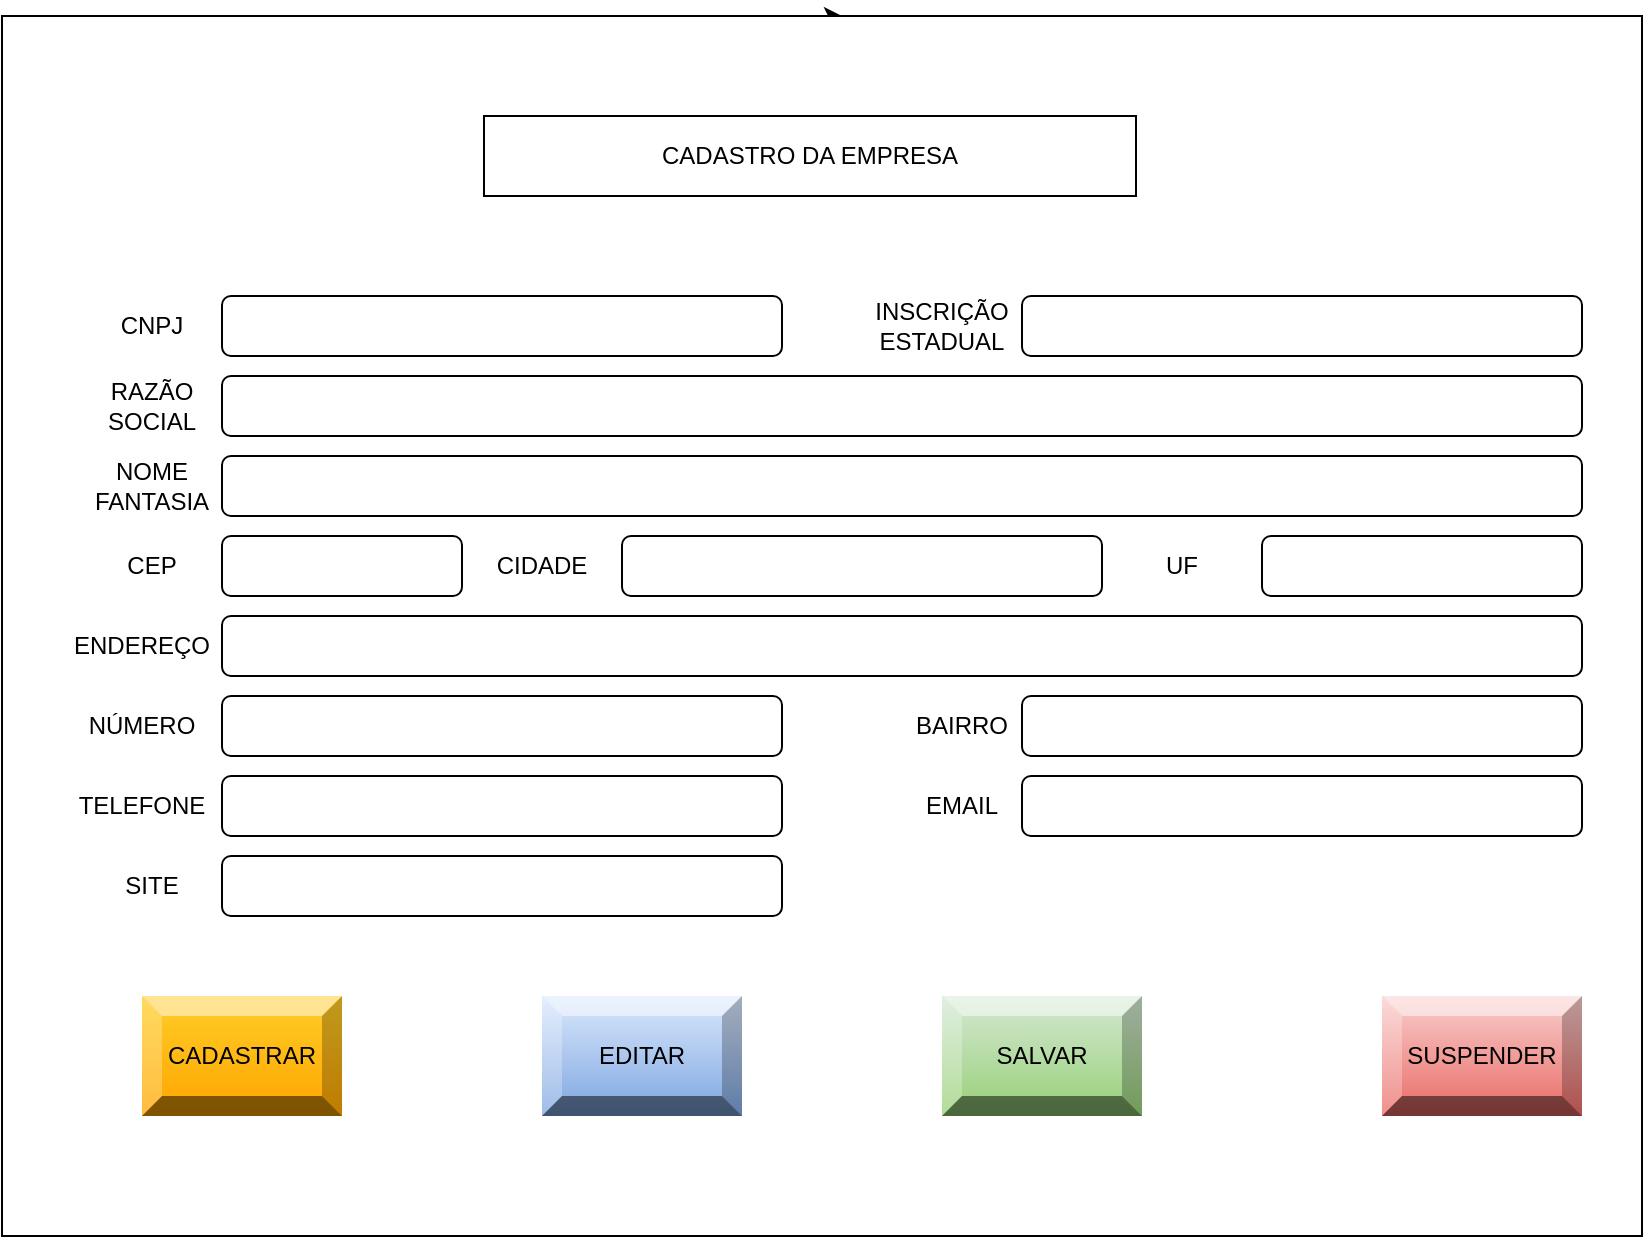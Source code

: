 <mxfile version="21.2.1" type="device">
  <diagram name="Página-1" id="19Vy41v5n2b_xbUv3eGG">
    <mxGraphModel dx="978" dy="1706" grid="1" gridSize="10" guides="1" tooltips="1" connect="1" arrows="1" fold="1" page="1" pageScale="1" pageWidth="827" pageHeight="1169" math="0" shadow="0">
      <root>
        <mxCell id="0" />
        <mxCell id="1" parent="0" />
        <mxCell id="uMJtlKkwBYt2SvI9Hybp-38" style="edgeStyle=orthogonalEdgeStyle;rounded=0;orthogonalLoop=1;jettySize=auto;html=1;exitX=0.5;exitY=0;exitDx=0;exitDy=0;" edge="1" parent="1" source="uMJtlKkwBYt2SvI9Hybp-37">
          <mxGeometry relative="1" as="geometry">
            <mxPoint x="430.0" y="-10" as="targetPoint" />
          </mxGeometry>
        </mxCell>
        <mxCell id="uMJtlKkwBYt2SvI9Hybp-37" value="" style="rounded=0;whiteSpace=wrap;html=1;" vertex="1" parent="1">
          <mxGeometry x="10" y="-10" width="820" height="610" as="geometry" />
        </mxCell>
        <mxCell id="uMJtlKkwBYt2SvI9Hybp-2" value="CADASTRO DA EMPRESA" style="rounded=0;whiteSpace=wrap;html=1;" vertex="1" parent="1">
          <mxGeometry x="251" y="40" width="326" height="40" as="geometry" />
        </mxCell>
        <mxCell id="uMJtlKkwBYt2SvI9Hybp-3" value="" style="rounded=1;whiteSpace=wrap;html=1;" vertex="1" parent="1">
          <mxGeometry x="120" y="130" width="280" height="30" as="geometry" />
        </mxCell>
        <mxCell id="uMJtlKkwBYt2SvI9Hybp-4" value="CNPJ" style="text;html=1;strokeColor=none;fillColor=none;align=center;verticalAlign=middle;whiteSpace=wrap;rounded=0;" vertex="1" parent="1">
          <mxGeometry x="40" y="115" width="90" height="60" as="geometry" />
        </mxCell>
        <mxCell id="uMJtlKkwBYt2SvI9Hybp-5" value="" style="rounded=1;whiteSpace=wrap;html=1;" vertex="1" parent="1">
          <mxGeometry x="520" y="130" width="280" height="30" as="geometry" />
        </mxCell>
        <mxCell id="uMJtlKkwBYt2SvI9Hybp-6" value="INSCRIÇÃO ESTADUAL" style="text;html=1;strokeColor=none;fillColor=none;align=center;verticalAlign=middle;whiteSpace=wrap;rounded=0;" vertex="1" parent="1">
          <mxGeometry x="450" y="130" width="60" height="30" as="geometry" />
        </mxCell>
        <mxCell id="uMJtlKkwBYt2SvI9Hybp-7" value="" style="rounded=1;whiteSpace=wrap;html=1;" vertex="1" parent="1">
          <mxGeometry x="120" y="170" width="680" height="30" as="geometry" />
        </mxCell>
        <mxCell id="uMJtlKkwBYt2SvI9Hybp-9" value="RAZÃO SOCIAL" style="text;html=1;strokeColor=none;fillColor=none;align=center;verticalAlign=middle;whiteSpace=wrap;rounded=0;" vertex="1" parent="1">
          <mxGeometry x="55" y="170" width="60" height="30" as="geometry" />
        </mxCell>
        <mxCell id="uMJtlKkwBYt2SvI9Hybp-10" value="" style="rounded=1;whiteSpace=wrap;html=1;" vertex="1" parent="1">
          <mxGeometry x="120" y="210" width="680" height="30" as="geometry" />
        </mxCell>
        <mxCell id="uMJtlKkwBYt2SvI9Hybp-11" value="NOME FANTASIA" style="text;html=1;strokeColor=none;fillColor=none;align=center;verticalAlign=middle;whiteSpace=wrap;rounded=0;" vertex="1" parent="1">
          <mxGeometry x="55" y="210" width="60" height="30" as="geometry" />
        </mxCell>
        <mxCell id="uMJtlKkwBYt2SvI9Hybp-13" value="CEP" style="text;html=1;strokeColor=none;fillColor=none;align=center;verticalAlign=middle;whiteSpace=wrap;rounded=0;" vertex="1" parent="1">
          <mxGeometry x="55" y="250" width="60" height="30" as="geometry" />
        </mxCell>
        <mxCell id="uMJtlKkwBYt2SvI9Hybp-14" value="" style="rounded=1;whiteSpace=wrap;html=1;" vertex="1" parent="1">
          <mxGeometry x="120" y="250" width="120" height="30" as="geometry" />
        </mxCell>
        <mxCell id="uMJtlKkwBYt2SvI9Hybp-15" value="CIDADE" style="text;html=1;strokeColor=none;fillColor=none;align=center;verticalAlign=middle;whiteSpace=wrap;rounded=0;" vertex="1" parent="1">
          <mxGeometry x="250" y="250" width="60" height="30" as="geometry" />
        </mxCell>
        <mxCell id="uMJtlKkwBYt2SvI9Hybp-16" value="" style="rounded=1;whiteSpace=wrap;html=1;" vertex="1" parent="1">
          <mxGeometry x="320" y="250" width="240" height="30" as="geometry" />
        </mxCell>
        <mxCell id="uMJtlKkwBYt2SvI9Hybp-17" value="UF" style="text;html=1;strokeColor=none;fillColor=none;align=center;verticalAlign=middle;whiteSpace=wrap;rounded=0;" vertex="1" parent="1">
          <mxGeometry x="570" y="250" width="60" height="30" as="geometry" />
        </mxCell>
        <mxCell id="uMJtlKkwBYt2SvI9Hybp-19" value="" style="rounded=1;whiteSpace=wrap;html=1;" vertex="1" parent="1">
          <mxGeometry x="640" y="250" width="160" height="30" as="geometry" />
        </mxCell>
        <mxCell id="uMJtlKkwBYt2SvI9Hybp-20" value="" style="rounded=1;whiteSpace=wrap;html=1;" vertex="1" parent="1">
          <mxGeometry x="120" y="290" width="680" height="30" as="geometry" />
        </mxCell>
        <mxCell id="uMJtlKkwBYt2SvI9Hybp-21" value="ENDEREÇO" style="text;html=1;strokeColor=none;fillColor=none;align=center;verticalAlign=middle;whiteSpace=wrap;rounded=0;" vertex="1" parent="1">
          <mxGeometry x="50" y="290" width="60" height="30" as="geometry" />
        </mxCell>
        <mxCell id="uMJtlKkwBYt2SvI9Hybp-22" value="" style="rounded=1;whiteSpace=wrap;html=1;" vertex="1" parent="1">
          <mxGeometry x="120" y="330" width="280" height="30" as="geometry" />
        </mxCell>
        <mxCell id="uMJtlKkwBYt2SvI9Hybp-23" value="NÚMERO" style="text;html=1;strokeColor=none;fillColor=none;align=center;verticalAlign=middle;whiteSpace=wrap;rounded=0;" vertex="1" parent="1">
          <mxGeometry x="50" y="330" width="60" height="30" as="geometry" />
        </mxCell>
        <mxCell id="uMJtlKkwBYt2SvI9Hybp-24" value="" style="rounded=1;whiteSpace=wrap;html=1;" vertex="1" parent="1">
          <mxGeometry x="520" y="330" width="280" height="30" as="geometry" />
        </mxCell>
        <mxCell id="uMJtlKkwBYt2SvI9Hybp-25" value="BAIRRO" style="text;html=1;strokeColor=none;fillColor=none;align=center;verticalAlign=middle;whiteSpace=wrap;rounded=0;" vertex="1" parent="1">
          <mxGeometry x="460" y="330" width="60" height="30" as="geometry" />
        </mxCell>
        <mxCell id="uMJtlKkwBYt2SvI9Hybp-26" value="" style="rounded=1;whiteSpace=wrap;html=1;" vertex="1" parent="1">
          <mxGeometry x="120" y="370" width="280" height="30" as="geometry" />
        </mxCell>
        <mxCell id="uMJtlKkwBYt2SvI9Hybp-27" value="" style="rounded=1;whiteSpace=wrap;html=1;" vertex="1" parent="1">
          <mxGeometry x="520" y="370" width="280" height="30" as="geometry" />
        </mxCell>
        <mxCell id="uMJtlKkwBYt2SvI9Hybp-28" value="" style="rounded=1;whiteSpace=wrap;html=1;" vertex="1" parent="1">
          <mxGeometry x="120" y="410" width="280" height="30" as="geometry" />
        </mxCell>
        <mxCell id="uMJtlKkwBYt2SvI9Hybp-29" value="TELEFONE" style="text;html=1;strokeColor=none;fillColor=none;align=center;verticalAlign=middle;whiteSpace=wrap;rounded=0;" vertex="1" parent="1">
          <mxGeometry x="50" y="370" width="60" height="30" as="geometry" />
        </mxCell>
        <mxCell id="uMJtlKkwBYt2SvI9Hybp-30" value="SITE" style="text;html=1;strokeColor=none;fillColor=none;align=center;verticalAlign=middle;whiteSpace=wrap;rounded=0;" vertex="1" parent="1">
          <mxGeometry x="55" y="410" width="60" height="30" as="geometry" />
        </mxCell>
        <mxCell id="uMJtlKkwBYt2SvI9Hybp-31" value="EMAIL" style="text;html=1;strokeColor=none;fillColor=none;align=center;verticalAlign=middle;whiteSpace=wrap;rounded=0;" vertex="1" parent="1">
          <mxGeometry x="460" y="370" width="60" height="30" as="geometry" />
        </mxCell>
        <mxCell id="uMJtlKkwBYt2SvI9Hybp-32" value="CADASTRAR" style="labelPosition=center;verticalLabelPosition=middle;align=center;html=1;shape=mxgraph.basic.shaded_button;dx=10;fillColor=#ffcd28;strokeColor=#d79b00;whiteSpace=wrap;gradientColor=#ffa500;" vertex="1" parent="1">
          <mxGeometry x="80" y="480" width="100" height="60" as="geometry" />
        </mxCell>
        <mxCell id="uMJtlKkwBYt2SvI9Hybp-33" value="SUSPENDER" style="labelPosition=center;verticalLabelPosition=middle;align=center;html=1;shape=mxgraph.basic.shaded_button;dx=10;fillColor=#f8cecc;strokeColor=#b85450;whiteSpace=wrap;gradientColor=#ea6b66;" vertex="1" parent="1">
          <mxGeometry x="700" y="480" width="100" height="60" as="geometry" />
        </mxCell>
        <mxCell id="uMJtlKkwBYt2SvI9Hybp-34" value="EDITAR" style="labelPosition=center;verticalLabelPosition=middle;align=center;html=1;shape=mxgraph.basic.shaded_button;dx=10;fillColor=#dae8fc;strokeColor=#6c8ebf;whiteSpace=wrap;gradientColor=#7ea6e0;" vertex="1" parent="1">
          <mxGeometry x="280" y="480" width="100" height="60" as="geometry" />
        </mxCell>
        <mxCell id="uMJtlKkwBYt2SvI9Hybp-35" value="SALVAR" style="labelPosition=center;verticalLabelPosition=middle;align=center;html=1;shape=mxgraph.basic.shaded_button;dx=10;fillColor=#d5e8d4;strokeColor=#82b366;whiteSpace=wrap;gradientColor=#97d077;" vertex="1" parent="1">
          <mxGeometry x="480" y="480" width="100" height="60" as="geometry" />
        </mxCell>
      </root>
    </mxGraphModel>
  </diagram>
</mxfile>
